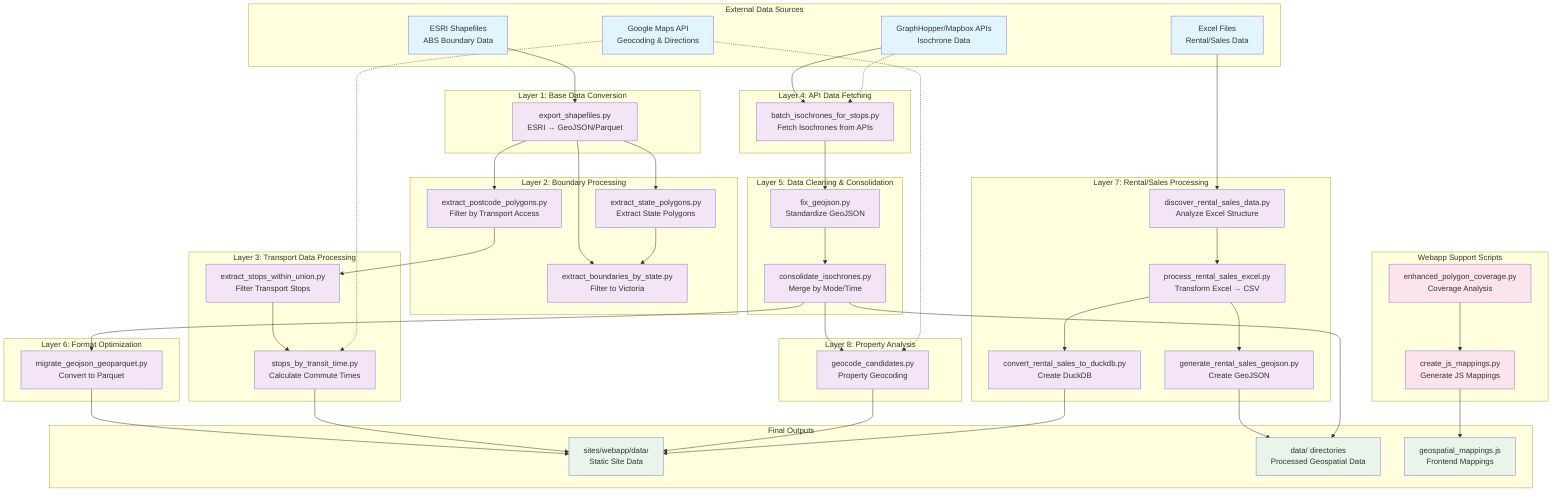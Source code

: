 flowchart TD
    %% External Data Sources
    subgraph "External Data Sources"
        ESRI[ESRI Shapefiles<br/>ABS Boundary Data]
        APIs[GraphHopper/Mapbox APIs<br/>Isochrone Data]
        EXCEL[Excel Files<br/>Rental/Sales Data]
        GOOGLE[Google Maps API<br/>Geocoding & Directions]
    end

    %% Base Data Conversion Layer
    subgraph "Layer 1: Base Data Conversion"
        EXPORT[export_shapefiles.py<br/>ESRI → GeoJSON/Parquet]
    end

    %% Boundary Processing Layer
    subgraph "Layer 2: Boundary Processing"
        STATE[extract_state_polygons.py<br/>Extract State Polygons]
        VICTORIA[extract_boundaries_by_state.py<br/>Filter to Victoria]
        POSTCODES[extract_postcode_polygons.py<br/>Filter by Transport Access]
    end

    %% Transport Data Processing Layer
    subgraph "Layer 3: Transport Data Processing"
        STOPS[extract_stops_within_union.py<br/>Filter Transport Stops]
        TRANSIT[stops_by_transit_time.py<br/>Calculate Commute Times]
    end

    %% API Data Processing Layer
    subgraph "Layer 4: API Data Fetching"
        BATCH[batch_isochrones_for_stops.py<br/>Fetch Isochrones from APIs]
    end

    %% Data Cleaning Layer
    subgraph "Layer 5: Data Cleaning & Consolidation"
        FIX[fix_geojson.py<br/>Standardize GeoJSON]
        CONSOLIDATE[consolidate_isochrones.py<br/>Merge by Mode/Time]
    end

    %% Format Optimization Layer
    subgraph "Layer 6: Format Optimization"
        MIGRATE[migrate_geojson_geoparquet.py<br/>Convert to Parquet]
    end

    %% Rental/Sales Pipeline
    subgraph "Layer 7: Rental/Sales Processing"
        DISCOVER[discover_rental_sales_data.py<br/>Analyze Excel Structure]
        PROCESS[process_rental_sales_excel.py<br/>Transform Excel → CSV]
        GENERATE[generate_rental_sales_geojson.py<br/>Create GeoJSON]
        DUCKDB[convert_rental_sales_to_duckdb.py<br/>Create DuckDB]
    end

    %% Property Analysis Layer
    subgraph "Layer 8: Property Analysis"
        GEOCODE[geocode_candidates.py<br/>Property Geocoding]
    end

    %% Webapp Support Scripts (Not in main pipeline)
    subgraph "Webapp Support Scripts"
        MAPPINGS[create_js_mappings.py<br/>Generate JS Mappings]
        COVERAGE[enhanced_polygon_coverage.py<br/>Coverage Analysis]
    end

    %% Output Data
    subgraph "Final Outputs"
        WEBAPP[sites/webapp/data/<br/>Static Site Data]
        DATA[data/ directories<br/>Processed Geospatial Data]
        GEOMAPPINGS[geospatial_mappings.js<br/>Frontend Mappings]
    end

    %% Data Flow Connections
    ESRI --> EXPORT
    EXPORT --> STATE
    EXPORT --> VICTORIA
    EXPORT --> POSTCODES
    STATE --> VICTORIA
    POSTCODES --> STOPS
    STOPS --> TRANSIT

    APIs --> BATCH
    BATCH --> FIX
    FIX --> CONSOLIDATE
    CONSOLIDATE --> MIGRATE
    CONSOLIDATE --> GEOCODE

    EXCEL --> DISCOVER
    DISCOVER --> PROCESS
    PROCESS --> GENERATE
    PROCESS --> DUCKDB

    COVERAGE --> MAPPINGS
    MAPPINGS --> GEOMAPPINGS

    MIGRATE --> WEBAPP
    TRANSIT --> WEBAPP
    GEOCODE --> WEBAPP
    DUCKDB --> WEBAPP
    GENERATE --> DATA
    CONSOLIDATE --> DATA

    %% External API connections
    GOOGLE -.-> TRANSIT
    GOOGLE -.-> GEOCODE
    APIs -.-> BATCH

    %% Styling
    classDef external fill:#e1f5fe
    classDef processing fill:#f3e5f5
    classDef output fill:#e8f5e8
    classDef api fill:#fff3e0
    classDef webapp fill:#fce4ec

    class ESRI,EXCEL,GOOGLE,APIs external
    class EXPORT,STATE,VICTORIA,POSTCODES,STOPS,TRANSIT,BATCH,FIX,CONSOLIDATE,MIGRATE,DISCOVER,PROCESS,GENERATE,DUCKDB,GEOCODE processing
    class WEBAPP,DATA,GEOMAPPINGS output
    class MAPPINGS,COVERAGE webapp